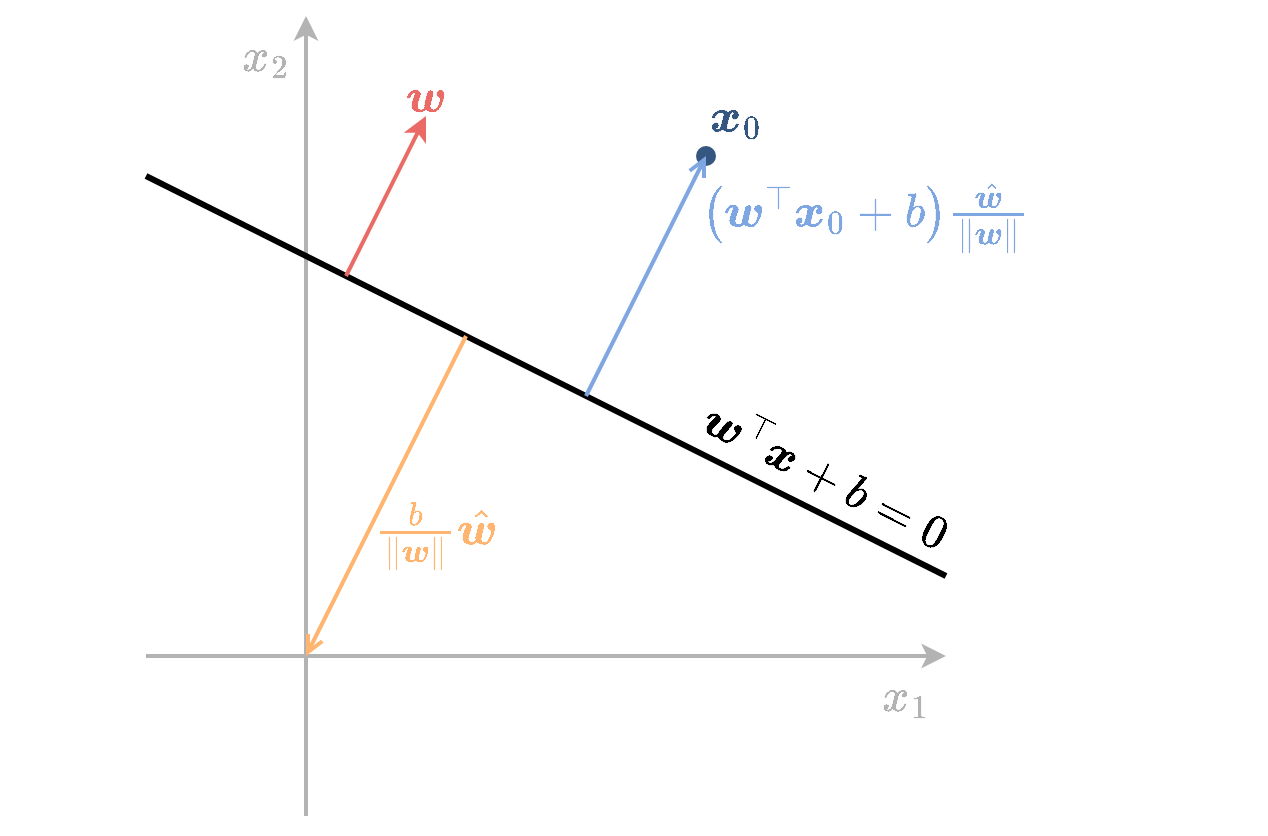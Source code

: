 <mxfile version="14.1.4" type="device" pages="3"><diagram id="cJPERRU5FPI5m97aNJmQ" name="Page-1"><mxGraphModel dx="643" dy="389" grid="1" gridSize="10" guides="1" tooltips="1" connect="0" arrows="0" fold="1" page="1" pageScale="1" pageWidth="827" pageHeight="1169" math="1" shadow="0"><root><mxCell id="0"/><mxCell id="1" parent="0"/><mxCell id="VLQl7GCd685x5rbxZrGW-1" value="" style="endArrow=classic;html=1;fontFamily=Comic Sans MS;fontSize=30;fontColor=#003366;strokeWidth=2;strokeColor=#B3B3B3;" edge="1" parent="1"><mxGeometry x="220" y="200" width="50" height="50" as="geometry"><mxPoint x="320" y="600" as="sourcePoint"/><mxPoint x="320" y="200" as="targetPoint"/></mxGeometry></mxCell><mxCell id="VLQl7GCd685x5rbxZrGW-2" value="" style="endArrow=classic;html=1;fontFamily=Comic Sans MS;fontSize=30;fontColor=#003366;strokeWidth=2;strokeColor=#B3B3B3;" edge="1" parent="1"><mxGeometry x="240" y="220" width="50" height="50" as="geometry"><mxPoint x="240" y="520" as="sourcePoint"/><mxPoint x="640" y="520" as="targetPoint"/></mxGeometry></mxCell><mxCell id="VLQl7GCd685x5rbxZrGW-3" value="\(x_1\)" style="text;html=1;strokeColor=none;fillColor=none;align=center;verticalAlign=middle;whiteSpace=wrap;rounded=0;fontSize=20;fontColor=#B3B3B3;" vertex="1" parent="1"><mxGeometry x="600" y="520" width="40" height="40" as="geometry"/></mxCell><mxCell id="VLQl7GCd685x5rbxZrGW-4" value="\(x_2\)" style="text;html=1;strokeColor=none;fillColor=none;align=center;verticalAlign=middle;whiteSpace=wrap;rounded=0;fontSize=20;fontColor=#B3B3B3;" vertex="1" parent="1"><mxGeometry x="280" y="200" width="40" height="40" as="geometry"/></mxCell><mxCell id="VLQl7GCd685x5rbxZrGW-6" value="" style="endArrow=none;html=1;strokeWidth=3;" edge="1" parent="1"><mxGeometry width="50" height="50" relative="1" as="geometry"><mxPoint x="640" y="480" as="sourcePoint"/><mxPoint x="240" y="280" as="targetPoint"/></mxGeometry></mxCell><mxCell id="VLQl7GCd685x5rbxZrGW-7" value="" style="endArrow=classic;html=1;strokeWidth=2;strokeColor=#EA6B66;" edge="1" parent="1"><mxGeometry width="50" height="50" relative="1" as="geometry"><mxPoint x="340" y="330" as="sourcePoint"/><mxPoint x="380" y="250" as="targetPoint"/></mxGeometry></mxCell><mxCell id="VLQl7GCd685x5rbxZrGW-8" value="" style="endArrow=open;html=1;strokeWidth=2;startArrow=none;startFill=0;endFill=0;strokeColor=#FFB570;" edge="1" parent="1"><mxGeometry width="50" height="50" relative="1" as="geometry"><mxPoint x="400" y="360" as="sourcePoint"/><mxPoint x="320" y="520" as="targetPoint"/></mxGeometry></mxCell><mxCell id="VLQl7GCd685x5rbxZrGW-14" value="&lt;font color=&quot;#ea6b66&quot; style=&quot;font-size: 20px;&quot;&gt;\(\boldsymbol{w}\)&lt;/font&gt;" style="text;html=1;strokeColor=none;fillColor=none;align=center;verticalAlign=middle;whiteSpace=wrap;rounded=0;fontSize=20;" vertex="1" parent="1"><mxGeometry x="370" y="230" width="20" height="20" as="geometry"/></mxCell><mxCell id="VLQl7GCd685x5rbxZrGW-15" value="&lt;font color=&quot;#ffb570&quot; style=&quot;font-size: 20px&quot;&gt;\(\frac{b}{\lVert\boldsymbol{w}\rVert}\hat{\boldsymbol{w}}\)&lt;/font&gt;" style="text;html=1;strokeColor=none;fillColor=none;align=center;verticalAlign=middle;whiteSpace=wrap;rounded=0;fontSize=20;" vertex="1" parent="1"><mxGeometry x="350" y="440" width="70" height="40" as="geometry"/></mxCell><mxCell id="ZYtpsijtu6V2-jgbPy4f-1" value="\(\boldsymbol{w}^{\top}\boldsymbol{x}+b=0\)" style="text;html=1;strokeColor=none;fillColor=none;align=center;verticalAlign=middle;whiteSpace=wrap;rounded=0;fontSize=20;rotation=27;" vertex="1" parent="1"><mxGeometry x="500" y="410" width="160" height="40" as="geometry"/></mxCell><mxCell id="BNeBlQjrHOMZ2h0UF8vG-1" value="" style="ellipse;whiteSpace=wrap;html=1;fontSize=20;fontColor=#000000;strokeColor=none;fillColor=#355681;" vertex="1" parent="1"><mxGeometry x="515" y="265" width="10" height="10" as="geometry"/></mxCell><mxCell id="BNeBlQjrHOMZ2h0UF8vG-2" value="" style="endArrow=open;html=1;strokeWidth=2;startArrow=none;startFill=0;endFill=0;strokeColor=#7EA6E0;" edge="1" parent="1"><mxGeometry width="50" height="50" relative="1" as="geometry"><mxPoint x="460" y="390" as="sourcePoint"/><mxPoint x="520" y="270" as="targetPoint"/></mxGeometry></mxCell><mxCell id="BNeBlQjrHOMZ2h0UF8vG-3" value="&lt;font style=&quot;font-size: 20px&quot;&gt;\(\left(\boldsymbol{w}^{\top}\boldsymbol{x}_0+&lt;br&gt;b\right)\frac{\hat{\boldsymbol{w}}}{\lVert\boldsymbol{w}\rVert}\)&lt;/font&gt;" style="text;html=1;strokeColor=none;fillColor=none;align=center;verticalAlign=middle;whiteSpace=wrap;rounded=0;fontSize=20;fontColor=#7EA6E0;" vertex="1" parent="1"><mxGeometry x="510" y="280" width="180" height="40" as="geometry"/></mxCell><mxCell id="BNeBlQjrHOMZ2h0UF8vG-4" value="&lt;font style=&quot;font-size: 20px&quot;&gt;\(\boldsymbol{x}_0\)&lt;/font&gt;" style="text;html=1;strokeColor=none;fillColor=none;align=center;verticalAlign=middle;whiteSpace=wrap;rounded=0;fontSize=20;fontColor=#355681;" vertex="1" parent="1"><mxGeometry x="520" y="240" width="30" height="20" as="geometry"/></mxCell></root></mxGraphModel></diagram><diagram name="Copy of Page-1" id="iytuNp-wy0dLf23suo8w"><mxGraphModel dx="643" dy="389" grid="1" gridSize="10" guides="1" tooltips="1" connect="0" arrows="0" fold="1" page="1" pageScale="1" pageWidth="827" pageHeight="1169" math="1" shadow="0"><root><mxCell id="UZCApqrrTqHO-jx9z1zs-0"/><mxCell id="UZCApqrrTqHO-jx9z1zs-1" parent="UZCApqrrTqHO-jx9z1zs-0"/><mxCell id="UZCApqrrTqHO-jx9z1zs-2" value="" style="endArrow=classic;html=1;fontFamily=Comic Sans MS;fontSize=30;fontColor=#003366;strokeWidth=2;strokeColor=#B3B3B3;" edge="1" parent="UZCApqrrTqHO-jx9z1zs-1"><mxGeometry x="220" y="200" width="50" height="50" as="geometry"><mxPoint x="320" y="760" as="sourcePoint"/><mxPoint x="320" y="320" as="targetPoint"/></mxGeometry></mxCell><mxCell id="UZCApqrrTqHO-jx9z1zs-3" value="" style="endArrow=classic;html=1;fontFamily=Comic Sans MS;fontSize=30;fontColor=#003366;strokeWidth=2;strokeColor=#B3B3B3;" edge="1" parent="UZCApqrrTqHO-jx9z1zs-1"><mxGeometry x="240" y="220" width="50" height="50" as="geometry"><mxPoint x="120" y="520" as="sourcePoint"/><mxPoint x="560" y="520" as="targetPoint"/></mxGeometry></mxCell><mxCell id="UZCApqrrTqHO-jx9z1zs-13" value="" style="endArrow=blockThin;html=1;strokeWidth=1;fontSize=20;strokeColor=#EA6B66;startArrow=none;startFill=0;endFill=1;" edge="1" parent="UZCApqrrTqHO-jx9z1zs-1"><mxGeometry width="50" height="50" relative="1" as="geometry"><mxPoint x="200" y="760" as="sourcePoint"/><mxPoint x="420" y="320" as="targetPoint"/></mxGeometry></mxCell><mxCell id="UZCApqrrTqHO-jx9z1zs-18" value="" style="endArrow=none;html=1;strokeWidth=2;fontSize=20;strokeColor=#CCCCCC;dashed=1;" edge="1" parent="UZCApqrrTqHO-jx9z1zs-1"><mxGeometry width="50" height="50" relative="1" as="geometry"><mxPoint x="490" y="430" as="sourcePoint"/><mxPoint x="390" y="380" as="targetPoint"/></mxGeometry></mxCell><mxCell id="UZCApqrrTqHO-jx9z1zs-4" value="\(x_1\)" style="text;html=1;strokeColor=none;fillColor=none;align=center;verticalAlign=middle;whiteSpace=wrap;rounded=0;fontSize=20;fontColor=#B3B3B3;" vertex="1" parent="UZCApqrrTqHO-jx9z1zs-1"><mxGeometry x="520" y="520" width="40" height="40" as="geometry"/></mxCell><mxCell id="UZCApqrrTqHO-jx9z1zs-5" value="\(x_2\)" style="text;html=1;strokeColor=none;fillColor=none;align=center;verticalAlign=middle;whiteSpace=wrap;rounded=0;fontSize=20;fontColor=#B3B3B3;" vertex="1" parent="UZCApqrrTqHO-jx9z1zs-1"><mxGeometry x="280" y="320" width="40" height="40" as="geometry"/></mxCell><mxCell id="UZCApqrrTqHO-jx9z1zs-6" value="" style="ellipse;whiteSpace=wrap;html=1;fontSize=20;fontColor=#000000;strokeColor=none;fillColor=#7EA6E0;" vertex="1" parent="UZCApqrrTqHO-jx9z1zs-1"><mxGeometry x="485" y="424" width="10" height="10" as="geometry"/></mxCell><mxCell id="UZCApqrrTqHO-jx9z1zs-7" value="" style="endArrow=none;html=1;strokeWidth=3;" edge="1" parent="UZCApqrrTqHO-jx9z1zs-1"><mxGeometry width="50" height="50" relative="1" as="geometry"><mxPoint x="500" y="760" as="sourcePoint"/><mxPoint x="119" y="570" as="targetPoint"/></mxGeometry></mxCell><mxCell id="UZCApqrrTqHO-jx9z1zs-12" value="\(\boldsymbol{w}^{\top}\boldsymbol{x}+b=0\)" style="text;html=1;strokeColor=none;fillColor=none;align=center;verticalAlign=middle;whiteSpace=wrap;rounded=0;fontSize=20;rotation=27;" vertex="1" parent="UZCApqrrTqHO-jx9z1zs-1"><mxGeometry x="350" y="680" width="160" height="40" as="geometry"/></mxCell><mxCell id="fkufzfypjzcufBKEMSmH-0" value="" style="endArrow=classic;html=1;strokeWidth=2;strokeColor=#EA6B66;" edge="1" parent="UZCApqrrTqHO-jx9z1zs-1"><mxGeometry width="50" height="50" relative="1" as="geometry"><mxPoint x="140" y="580" as="sourcePoint"/><mxPoint x="180" y="500" as="targetPoint"/></mxGeometry></mxCell><mxCell id="fkufzfypjzcufBKEMSmH-1" value="&lt;font color=&quot;#ea6b66&quot; style=&quot;font-size: 20px;&quot;&gt;\(\boldsymbol{w}\)&lt;/font&gt;" style="text;html=1;strokeColor=none;fillColor=none;align=center;verticalAlign=middle;whiteSpace=wrap;rounded=0;fontSize=20;" vertex="1" parent="UZCApqrrTqHO-jx9z1zs-1"><mxGeometry x="180" y="480" width="20" height="20" as="geometry"/></mxCell><mxCell id="_oTHu54KKCnFN52JpJ8H-5" value="" style="endArrow=none;html=1;strokeColor=#EA6B66;strokeWidth=1;fontSize=20;" edge="1" parent="UZCApqrrTqHO-jx9z1zs-1"><mxGeometry width="50" height="50" relative="1" as="geometry"><mxPoint x="260" y="590" as="sourcePoint"/><mxPoint x="300" y="610" as="targetPoint"/></mxGeometry></mxCell><mxCell id="_oTHu54KKCnFN52JpJ8H-8" value="" style="endArrow=none;html=1;strokeColor=#EA6B66;strokeWidth=1;fontSize=20;" edge="1" parent="UZCApqrrTqHO-jx9z1zs-1"><mxGeometry width="50" height="50" relative="1" as="geometry"><mxPoint x="279" y="550" as="sourcePoint"/><mxPoint x="319" y="570" as="targetPoint"/></mxGeometry></mxCell><mxCell id="_oTHu54KKCnFN52JpJ8H-13" value="" style="endArrow=none;html=1;strokeColor=#EA6B66;strokeWidth=1;fontSize=20;" edge="1" parent="UZCApqrrTqHO-jx9z1zs-1"><mxGeometry width="50" height="50" relative="1" as="geometry"><mxPoint x="199" y="710" as="sourcePoint"/><mxPoint x="239" y="730" as="targetPoint"/></mxGeometry></mxCell><mxCell id="_oTHu54KKCnFN52JpJ8H-15" value="" style="endArrow=none;html=1;strokeColor=#EA6B66;strokeWidth=1;fontSize=20;" edge="1" parent="UZCApqrrTqHO-jx9z1zs-1"><mxGeometry width="50" height="50" relative="1" as="geometry"><mxPoint x="220" y="670" as="sourcePoint"/><mxPoint x="260" y="690" as="targetPoint"/></mxGeometry></mxCell><mxCell id="_oTHu54KKCnFN52JpJ8H-17" value="&lt;span style=&quot;color: rgb(234 , 107 , 102)&quot;&gt;\(1\)&lt;/span&gt;" style="text;html=1;strokeColor=none;fillColor=none;align=center;verticalAlign=middle;whiteSpace=wrap;rounded=0;fontSize=10;" vertex="1" parent="UZCApqrrTqHO-jx9z1zs-1"><mxGeometry x="300" y="610" width="20" height="20" as="geometry"/></mxCell><mxCell id="_oTHu54KKCnFN52JpJ8H-20" value="&lt;span style=&quot;color: rgb(234 , 107 , 102)&quot;&gt;\(2\)&lt;/span&gt;" style="text;html=1;strokeColor=none;fillColor=none;align=center;verticalAlign=middle;whiteSpace=wrap;rounded=0;fontSize=10;" vertex="1" parent="UZCApqrrTqHO-jx9z1zs-1"><mxGeometry x="320" y="570" width="20" height="20" as="geometry"/></mxCell><mxCell id="_oTHu54KKCnFN52JpJ8H-22" value="" style="endArrow=none;html=1;strokeColor=#EA6B66;strokeWidth=1;fontSize=20;" edge="1" parent="UZCApqrrTqHO-jx9z1zs-1"><mxGeometry width="50" height="50" relative="1" as="geometry"><mxPoint x="301" y="510" as="sourcePoint"/><mxPoint x="341" y="530" as="targetPoint"/></mxGeometry></mxCell><mxCell id="_oTHu54KKCnFN52JpJ8H-24" value="" style="endArrow=none;html=1;strokeColor=#EA6B66;strokeWidth=1;fontSize=20;" edge="1" parent="UZCApqrrTqHO-jx9z1zs-1"><mxGeometry width="50" height="50" relative="1" as="geometry"><mxPoint x="320" y="470" as="sourcePoint"/><mxPoint x="360" y="490" as="targetPoint"/></mxGeometry></mxCell><mxCell id="_oTHu54KKCnFN52JpJ8H-33" value="&lt;span style=&quot;color: rgb(234 , 107 , 102)&quot;&gt;\(-2\)&lt;/span&gt;" style="text;html=1;strokeColor=none;fillColor=none;align=center;verticalAlign=middle;whiteSpace=wrap;rounded=0;fontSize=10;" vertex="1" parent="UZCApqrrTqHO-jx9z1zs-1"><mxGeometry x="240" y="730" width="20" height="20" as="geometry"/></mxCell><mxCell id="_oTHu54KKCnFN52JpJ8H-35" value="&lt;span style=&quot;color: rgb(234 , 107 , 102)&quot;&gt;\(-1\)&lt;/span&gt;" style="text;html=1;strokeColor=none;fillColor=none;align=center;verticalAlign=middle;whiteSpace=wrap;rounded=0;fontSize=10;" vertex="1" parent="UZCApqrrTqHO-jx9z1zs-1"><mxGeometry x="260" y="690" width="20" height="20" as="geometry"/></mxCell><mxCell id="_oTHu54KKCnFN52JpJ8H-39" value="&lt;font color=&quot;#ea6b66&quot;&gt;\(3=\frac{b}{\lVert\boldsymbol{w}\rVert}\)&lt;/font&gt;" style="text;html=1;strokeColor=none;fillColor=none;align=center;verticalAlign=middle;whiteSpace=wrap;rounded=0;fontSize=10;" vertex="1" parent="UZCApqrrTqHO-jx9z1zs-1"><mxGeometry x="340" y="530" width="60" height="20" as="geometry"/></mxCell><mxCell id="_oTHu54KKCnFN52JpJ8H-40" value="&lt;font color=&quot;#ea6b66&quot; style=&quot;font-size: 10px&quot;&gt;\(4\)&lt;/font&gt;" style="text;html=1;strokeColor=none;fillColor=none;align=center;verticalAlign=middle;whiteSpace=wrap;rounded=0;fontSize=10;" vertex="1" parent="UZCApqrrTqHO-jx9z1zs-1"><mxGeometry x="360" y="490" width="20" height="20" as="geometry"/></mxCell><mxCell id="_oTHu54KKCnFN52JpJ8H-43" value="" style="endArrow=none;html=1;strokeColor=#EA6B66;strokeWidth=1;fontSize=20;" edge="1" parent="UZCApqrrTqHO-jx9z1zs-1"><mxGeometry width="50" height="50" relative="1" as="geometry"><mxPoint x="340" y="430" as="sourcePoint"/><mxPoint x="380" y="450" as="targetPoint"/></mxGeometry></mxCell><mxCell id="_oTHu54KKCnFN52JpJ8H-44" value="" style="endArrow=none;html=1;strokeColor=#EA6B66;strokeWidth=1;fontSize=20;" edge="1" parent="UZCApqrrTqHO-jx9z1zs-1"><mxGeometry width="50" height="50" relative="1" as="geometry"><mxPoint x="359" y="390" as="sourcePoint"/><mxPoint x="399" y="410" as="targetPoint"/></mxGeometry></mxCell><mxCell id="_oTHu54KKCnFN52JpJ8H-45" value="&lt;span style=&quot;color: rgb(234 , 107 , 102)&quot;&gt;\(5\)&lt;/span&gt;" style="text;html=1;strokeColor=none;fillColor=none;align=center;verticalAlign=middle;whiteSpace=wrap;rounded=0;fontSize=10;" vertex="1" parent="UZCApqrrTqHO-jx9z1zs-1"><mxGeometry x="380" y="450" width="20" height="20" as="geometry"/></mxCell><mxCell id="_oTHu54KKCnFN52JpJ8H-46" value="" style="endArrow=none;html=1;strokeColor=#EA6B66;strokeWidth=1;fontSize=20;" edge="1" parent="UZCApqrrTqHO-jx9z1zs-1"><mxGeometry width="50" height="50" relative="1" as="geometry"><mxPoint x="381" y="350" as="sourcePoint"/><mxPoint x="421" y="370" as="targetPoint"/></mxGeometry></mxCell><mxCell id="_oTHu54KKCnFN52JpJ8H-48" value="&lt;span style=&quot;color: rgb(234 , 107 , 102)&quot;&gt;\(6\)&lt;/span&gt;" style="text;html=1;strokeColor=none;fillColor=none;align=center;verticalAlign=middle;whiteSpace=wrap;rounded=0;fontSize=10;" vertex="1" parent="UZCApqrrTqHO-jx9z1zs-1"><mxGeometry x="400" y="410" width="20" height="20" as="geometry"/></mxCell><mxCell id="_oTHu54KKCnFN52JpJ8H-49" value="&lt;span style=&quot;color: rgb(234 , 107 , 102)&quot;&gt;\(7\)&lt;/span&gt;" style="text;html=1;strokeColor=none;fillColor=none;align=center;verticalAlign=middle;whiteSpace=wrap;rounded=0;fontSize=10;" vertex="1" parent="UZCApqrrTqHO-jx9z1zs-1"><mxGeometry x="420" y="370" width="20" height="20" as="geometry"/></mxCell><mxCell id="_oTHu54KKCnFN52JpJ8H-52" value="" style="group;rotation=30;" vertex="1" connectable="0" parent="UZCApqrrTqHO-jx9z1zs-1"><mxGeometry x="142" y="573" width="10" height="10" as="geometry"/></mxCell><mxCell id="_oTHu54KKCnFN52JpJ8H-50" value="" style="endArrow=none;html=1;strokeColor=#EA6B66;strokeWidth=1;fontSize=20;" edge="1" parent="_oTHu54KKCnFN52JpJ8H-52"><mxGeometry width="50" height="50" relative="1" as="geometry"><mxPoint x="3" y="-2" as="sourcePoint"/><mxPoint x="12" y="3" as="targetPoint"/></mxGeometry></mxCell><mxCell id="_oTHu54KKCnFN52JpJ8H-51" value="" style="endArrow=none;html=1;strokeColor=#EA6B66;strokeWidth=1;fontSize=20;" edge="1" parent="_oTHu54KKCnFN52JpJ8H-52"><mxGeometry width="50" height="50" relative="1" as="geometry"><mxPoint x="12" y="3" as="sourcePoint"/><mxPoint x="7" y="12" as="targetPoint"/></mxGeometry></mxCell><mxCell id="_oTHu54KKCnFN52JpJ8H-55" value="&lt;font color=&quot;#ea6b66&quot;&gt;\(\frac{\boldsymbol{w}^{\top}}{\lVert\boldsymbol{w}\rVert}\boldsymbol{x}&lt;br&gt;+\frac{b}{\lVert\boldsymbol{w}\rVert}\)&lt;/font&gt;" style="text;html=1;strokeColor=none;fillColor=none;align=center;verticalAlign=middle;whiteSpace=wrap;rounded=0;fontSize=10;" vertex="1" parent="UZCApqrrTqHO-jx9z1zs-1"><mxGeometry x="320" y="360" width="70" height="20" as="geometry"/></mxCell></root></mxGraphModel></diagram><diagram name="Copy of Copy of Page-1" id="MIkcU374tv_12QCpzjZ1"><mxGraphModel dx="1470" dy="389" grid="1" gridSize="10" guides="1" tooltips="1" connect="0" arrows="0" fold="1" page="1" pageScale="1" pageWidth="827" pageHeight="1169" math="1" shadow="0"><root><mxCell id="k3KxTLAnCmBX_Phjoh5w-0"/><mxCell id="k3KxTLAnCmBX_Phjoh5w-1" parent="k3KxTLAnCmBX_Phjoh5w-0"/><mxCell id="k3KxTLAnCmBX_Phjoh5w-2" value="" style="endArrow=classic;html=1;fontFamily=Comic Sans MS;fontSize=30;fontColor=#003366;strokeWidth=2;strokeColor=#B3B3B3;" edge="1" parent="k3KxTLAnCmBX_Phjoh5w-1"><mxGeometry x="220" y="200" width="50" height="50" as="geometry"><mxPoint x="320" y="760" as="sourcePoint"/><mxPoint x="320" y="320" as="targetPoint"/></mxGeometry></mxCell><mxCell id="k3KxTLAnCmBX_Phjoh5w-3" value="" style="endArrow=classic;html=1;fontFamily=Comic Sans MS;fontSize=30;fontColor=#003366;strokeWidth=2;strokeColor=#B3B3B3;" edge="1" parent="k3KxTLAnCmBX_Phjoh5w-1"><mxGeometry x="240" y="220" width="50" height="50" as="geometry"><mxPoint x="120" y="520" as="sourcePoint"/><mxPoint x="560" y="520" as="targetPoint"/></mxGeometry></mxCell><mxCell id="k3KxTLAnCmBX_Phjoh5w-6" value="\(x_1\)" style="text;html=1;strokeColor=none;fillColor=none;align=center;verticalAlign=middle;whiteSpace=wrap;rounded=0;fontSize=20;fontColor=#B3B3B3;" vertex="1" parent="k3KxTLAnCmBX_Phjoh5w-1"><mxGeometry x="520" y="520" width="40" height="40" as="geometry"/></mxCell><mxCell id="k3KxTLAnCmBX_Phjoh5w-7" value="\(x_2\)" style="text;html=1;strokeColor=none;fillColor=none;align=center;verticalAlign=middle;whiteSpace=wrap;rounded=0;fontSize=20;fontColor=#B3B3B3;" vertex="1" parent="k3KxTLAnCmBX_Phjoh5w-1"><mxGeometry x="280" y="320" width="40" height="40" as="geometry"/></mxCell><mxCell id="k3KxTLAnCmBX_Phjoh5w-11" value="" style="endArrow=classic;html=1;strokeWidth=4;strokeColor=#EA6B66;" edge="1" parent="k3KxTLAnCmBX_Phjoh5w-1"><mxGeometry width="50" height="50" relative="1" as="geometry"><mxPoint x="320" y="520" as="sourcePoint"/><mxPoint x="340" y="480" as="targetPoint"/></mxGeometry></mxCell><mxCell id="k3KxTLAnCmBX_Phjoh5w-12" value="&lt;font color=&quot;#ea6b66&quot; style=&quot;font-size: 20px&quot;&gt;\(\hat{\boldsymbol{w}}\)&lt;/font&gt;" style="text;html=1;strokeColor=none;fillColor=none;align=center;verticalAlign=middle;whiteSpace=wrap;rounded=0;fontSize=20;" vertex="1" parent="k3KxTLAnCmBX_Phjoh5w-1"><mxGeometry x="340" y="500" width="20" height="20" as="geometry"/></mxCell><mxCell id="k3KxTLAnCmBX_Phjoh5w-13" value="" style="endArrow=none;html=1;strokeColor=#EA6B66;strokeWidth=1;fontSize=20;" edge="1" parent="k3KxTLAnCmBX_Phjoh5w-1"><mxGeometry width="50" height="50" relative="1" as="geometry"><mxPoint x="120" y="520" as="sourcePoint"/><mxPoint x="560" y="740" as="targetPoint"/></mxGeometry></mxCell><mxCell id="k3KxTLAnCmBX_Phjoh5w-14" value="" style="endArrow=none;html=1;strokeColor=#EA6B66;strokeWidth=1;fontSize=20;" edge="1" parent="k3KxTLAnCmBX_Phjoh5w-1"><mxGeometry width="50" height="50" relative="1" as="geometry"><mxPoint x="120" y="470" as="sourcePoint"/><mxPoint x="560" y="690" as="targetPoint"/></mxGeometry></mxCell><mxCell id="k3KxTLAnCmBX_Phjoh5w-15" value="" style="endArrow=none;html=1;strokeColor=#EA6B66;strokeWidth=1;fontSize=20;" edge="1" parent="k3KxTLAnCmBX_Phjoh5w-1"><mxGeometry width="50" height="50" relative="1" as="geometry"><mxPoint x="120" y="620" as="sourcePoint"/><mxPoint x="400" y="760" as="targetPoint"/></mxGeometry></mxCell><mxCell id="k3KxTLAnCmBX_Phjoh5w-16" value="" style="endArrow=none;html=1;strokeColor=#EA6B66;strokeWidth=1;fontSize=20;" edge="1" parent="k3KxTLAnCmBX_Phjoh5w-1"><mxGeometry width="50" height="50" relative="1" as="geometry"><mxPoint x="120" y="570" as="sourcePoint"/><mxPoint x="500" y="760" as="targetPoint"/></mxGeometry></mxCell><mxCell id="k3KxTLAnCmBX_Phjoh5w-19" value="" style="endArrow=none;html=1;strokeColor=#EA6B66;strokeWidth=1;fontSize=20;" edge="1" parent="k3KxTLAnCmBX_Phjoh5w-1"><mxGeometry width="50" height="50" relative="1" as="geometry"><mxPoint x="120" y="420" as="sourcePoint"/><mxPoint x="560" y="640" as="targetPoint"/></mxGeometry></mxCell><mxCell id="k3KxTLAnCmBX_Phjoh5w-20" value="" style="endArrow=none;html=1;strokeColor=#EA6B66;strokeWidth=1;fontSize=20;" edge="1" parent="k3KxTLAnCmBX_Phjoh5w-1"><mxGeometry width="50" height="50" relative="1" as="geometry"><mxPoint x="120" y="370" as="sourcePoint"/><mxPoint x="560" y="590" as="targetPoint"/></mxGeometry></mxCell><mxCell id="k3KxTLAnCmBX_Phjoh5w-25" value="" style="endArrow=none;html=1;strokeColor=#EA6B66;strokeWidth=1;fontSize=20;" edge="1" parent="k3KxTLAnCmBX_Phjoh5w-1"><mxGeometry width="50" height="50" relative="1" as="geometry"><mxPoint x="120" y="320" as="sourcePoint"/><mxPoint x="560" y="540" as="targetPoint"/></mxGeometry></mxCell><mxCell id="k3KxTLAnCmBX_Phjoh5w-26" value="" style="endArrow=none;html=1;strokeColor=#EA6B66;strokeWidth=1;fontSize=20;" edge="1" parent="k3KxTLAnCmBX_Phjoh5w-1"><mxGeometry width="50" height="50" relative="1" as="geometry"><mxPoint x="220" y="320" as="sourcePoint"/><mxPoint x="560" y="490" as="targetPoint"/></mxGeometry></mxCell><mxCell id="k3KxTLAnCmBX_Phjoh5w-28" value="" style="endArrow=none;html=1;strokeColor=#EA6B66;strokeWidth=1;fontSize=20;" edge="1" parent="k3KxTLAnCmBX_Phjoh5w-1"><mxGeometry width="50" height="50" relative="1" as="geometry"><mxPoint x="320" y="320" as="sourcePoint"/><mxPoint x="560" y="440" as="targetPoint"/></mxGeometry></mxCell><mxCell id="k3KxTLAnCmBX_Phjoh5w-34" value="&lt;font color=&quot;#ea6b66&quot;&gt;\(\frac{\boldsymbol{w}^{\top}}{\lVert\boldsymbol{w}\rVert}\boldsymbol{x}&lt;br&gt;+\frac{b}{\lVert\boldsymbol{w}\rVert}\)&lt;/font&gt;" style="text;html=1;strokeColor=none;fillColor=none;align=center;verticalAlign=middle;whiteSpace=wrap;rounded=0;fontSize=10;" vertex="1" parent="k3KxTLAnCmBX_Phjoh5w-1"><mxGeometry x="320" y="360" width="70" height="20" as="geometry"/></mxCell><mxCell id="k3KxTLAnCmBX_Phjoh5w-35" value="" style="endArrow=none;html=1;strokeColor=#EA6B66;strokeWidth=1;fontSize=20;" edge="1" parent="k3KxTLAnCmBX_Phjoh5w-1"><mxGeometry width="50" height="50" relative="1" as="geometry"><mxPoint x="120" y="670" as="sourcePoint"/><mxPoint x="300" y="760" as="targetPoint"/></mxGeometry></mxCell><mxCell id="k3KxTLAnCmBX_Phjoh5w-36" value="" style="endArrow=none;html=1;strokeColor=#EA6B66;strokeWidth=1;fontSize=20;" edge="1" parent="k3KxTLAnCmBX_Phjoh5w-1"><mxGeometry width="50" height="50" relative="1" as="geometry"><mxPoint x="120" y="720" as="sourcePoint"/><mxPoint x="200" y="760" as="targetPoint"/></mxGeometry></mxCell><mxCell id="k3KxTLAnCmBX_Phjoh5w-37" value="" style="endArrow=none;html=1;strokeColor=#EA6B66;strokeWidth=1;fontSize=20;" edge="1" parent="k3KxTLAnCmBX_Phjoh5w-1"><mxGeometry width="50" height="50" relative="1" as="geometry"><mxPoint x="420" y="320" as="sourcePoint"/><mxPoint x="560" y="390" as="targetPoint"/></mxGeometry></mxCell><mxCell id="k3KxTLAnCmBX_Phjoh5w-38" value="" style="endArrow=none;html=1;strokeColor=#EA6B66;strokeWidth=1;fontSize=20;" edge="1" parent="k3KxTLAnCmBX_Phjoh5w-1"><mxGeometry width="50" height="50" relative="1" as="geometry"><mxPoint x="520" y="320" as="sourcePoint"/><mxPoint x="560" y="340" as="targetPoint"/></mxGeometry></mxCell><mxCell id="k3KxTLAnCmBX_Phjoh5w-39" value="&lt;span style=&quot;color: rgb(234 , 107 , 102)&quot;&gt;\(\boldsymbol{w}^{\top}\boldsymbol{x}=0\)&lt;/span&gt;" style="text;html=1;strokeColor=none;fillColor=none;align=center;verticalAlign=middle;whiteSpace=wrap;rounded=0;fontSize=10;" vertex="1" parent="k3KxTLAnCmBX_Phjoh5w-1"><mxGeometry x="60" y="410" width="60" height="20" as="geometry"/></mxCell><mxCell id="k3KxTLAnCmBX_Phjoh5w-42" value="&lt;span style=&quot;color: rgb(234 , 107 , 102)&quot;&gt;\(\boldsymbol{w}^{\top}\boldsymbol{x}=0\)&lt;/span&gt;" style="text;html=1;strokeColor=none;fillColor=none;align=center;verticalAlign=middle;whiteSpace=wrap;rounded=0;fontSize=10;" vertex="1" parent="k3KxTLAnCmBX_Phjoh5w-1"><mxGeometry x="60" y="360" width="60" height="20" as="geometry"/></mxCell><mxCell id="k3KxTLAnCmBX_Phjoh5w-43" value="&lt;span style=&quot;color: rgb(234 , 107 , 102)&quot;&gt;\(\boldsymbol{w}^{\top}\boldsymbol{x}=0\)&lt;/span&gt;" style="text;html=1;strokeColor=none;fillColor=none;align=center;verticalAlign=middle;whiteSpace=wrap;rounded=0;fontSize=10;" vertex="1" parent="k3KxTLAnCmBX_Phjoh5w-1"><mxGeometry x="60" y="310" width="60" height="20" as="geometry"/></mxCell><mxCell id="k3KxTLAnCmBX_Phjoh5w-44" value="&lt;span style=&quot;color: rgb(234 , 107 , 102)&quot;&gt;\(\boldsymbol{w}^{\top}\boldsymbol{x}=-1\)&lt;/span&gt;" style="text;html=1;strokeColor=none;fillColor=none;align=center;verticalAlign=middle;whiteSpace=wrap;rounded=0;fontSize=10;" vertex="1" parent="k3KxTLAnCmBX_Phjoh5w-1"><mxGeometry x="60" y="460" width="60" height="20" as="geometry"/></mxCell><mxCell id="k3KxTLAnCmBX_Phjoh5w-45" value="&lt;span style=&quot;color: rgb(234 , 107 , 102)&quot;&gt;\(\boldsymbol{w}^{\top}\boldsymbol{x}=-2\)&lt;/span&gt;" style="text;html=1;strokeColor=none;fillColor=none;align=center;verticalAlign=middle;whiteSpace=wrap;rounded=0;fontSize=10;" vertex="1" parent="k3KxTLAnCmBX_Phjoh5w-1"><mxGeometry x="60" y="510" width="60" height="20" as="geometry"/></mxCell><mxCell id="k3KxTLAnCmBX_Phjoh5w-47" value="&lt;font color=&quot;#ea6b66&quot;&gt;\(\hat{\boldsymbol{w}}^{\top}\boldsymbol{x}=-3\)&lt;/font&gt;" style="text;html=1;strokeColor=none;fillColor=none;align=center;verticalAlign=middle;whiteSpace=wrap;rounded=0;fontSize=10;" vertex="1" parent="k3KxTLAnCmBX_Phjoh5w-1"><mxGeometry x="60" y="560" width="60" height="20" as="geometry"/></mxCell><mxCell id="k3KxTLAnCmBX_Phjoh5w-48" value="&lt;font color=&quot;#ea6b66&quot;&gt;\(\hat{\boldsymbol{w}}^{\top}\boldsymbol{x}=-4\)&lt;/font&gt;" style="text;html=1;strokeColor=none;fillColor=none;align=center;verticalAlign=middle;whiteSpace=wrap;rounded=0;fontSize=10;" vertex="1" parent="k3KxTLAnCmBX_Phjoh5w-1"><mxGeometry x="60" y="610" width="60" height="20" as="geometry"/></mxCell><mxCell id="k3KxTLAnCmBX_Phjoh5w-49" value="&lt;font color=&quot;#ea6b66&quot;&gt;\(\hat{\boldsymbol{w}}^{\top}\boldsymbol{x}=-5\)&lt;/font&gt;" style="text;html=1;strokeColor=none;fillColor=none;align=center;verticalAlign=middle;whiteSpace=wrap;rounded=0;fontSize=10;" vertex="1" parent="k3KxTLAnCmBX_Phjoh5w-1"><mxGeometry x="60" y="660" width="60" height="20" as="geometry"/></mxCell><mxCell id="k3KxTLAnCmBX_Phjoh5w-50" value="&lt;span style=&quot;color: rgb(234 , 107 , 102)&quot;&gt;\(\hat{\boldsymbol{w}}^{\top}\boldsymbol{x}=-6\)&lt;/span&gt;" style="text;html=1;strokeColor=none;fillColor=none;align=center;verticalAlign=middle;whiteSpace=wrap;rounded=0;fontSize=10;" vertex="1" parent="k3KxTLAnCmBX_Phjoh5w-1"><mxGeometry x="60" y="710" width="60" height="20" as="geometry"/></mxCell></root></mxGraphModel></diagram></mxfile>